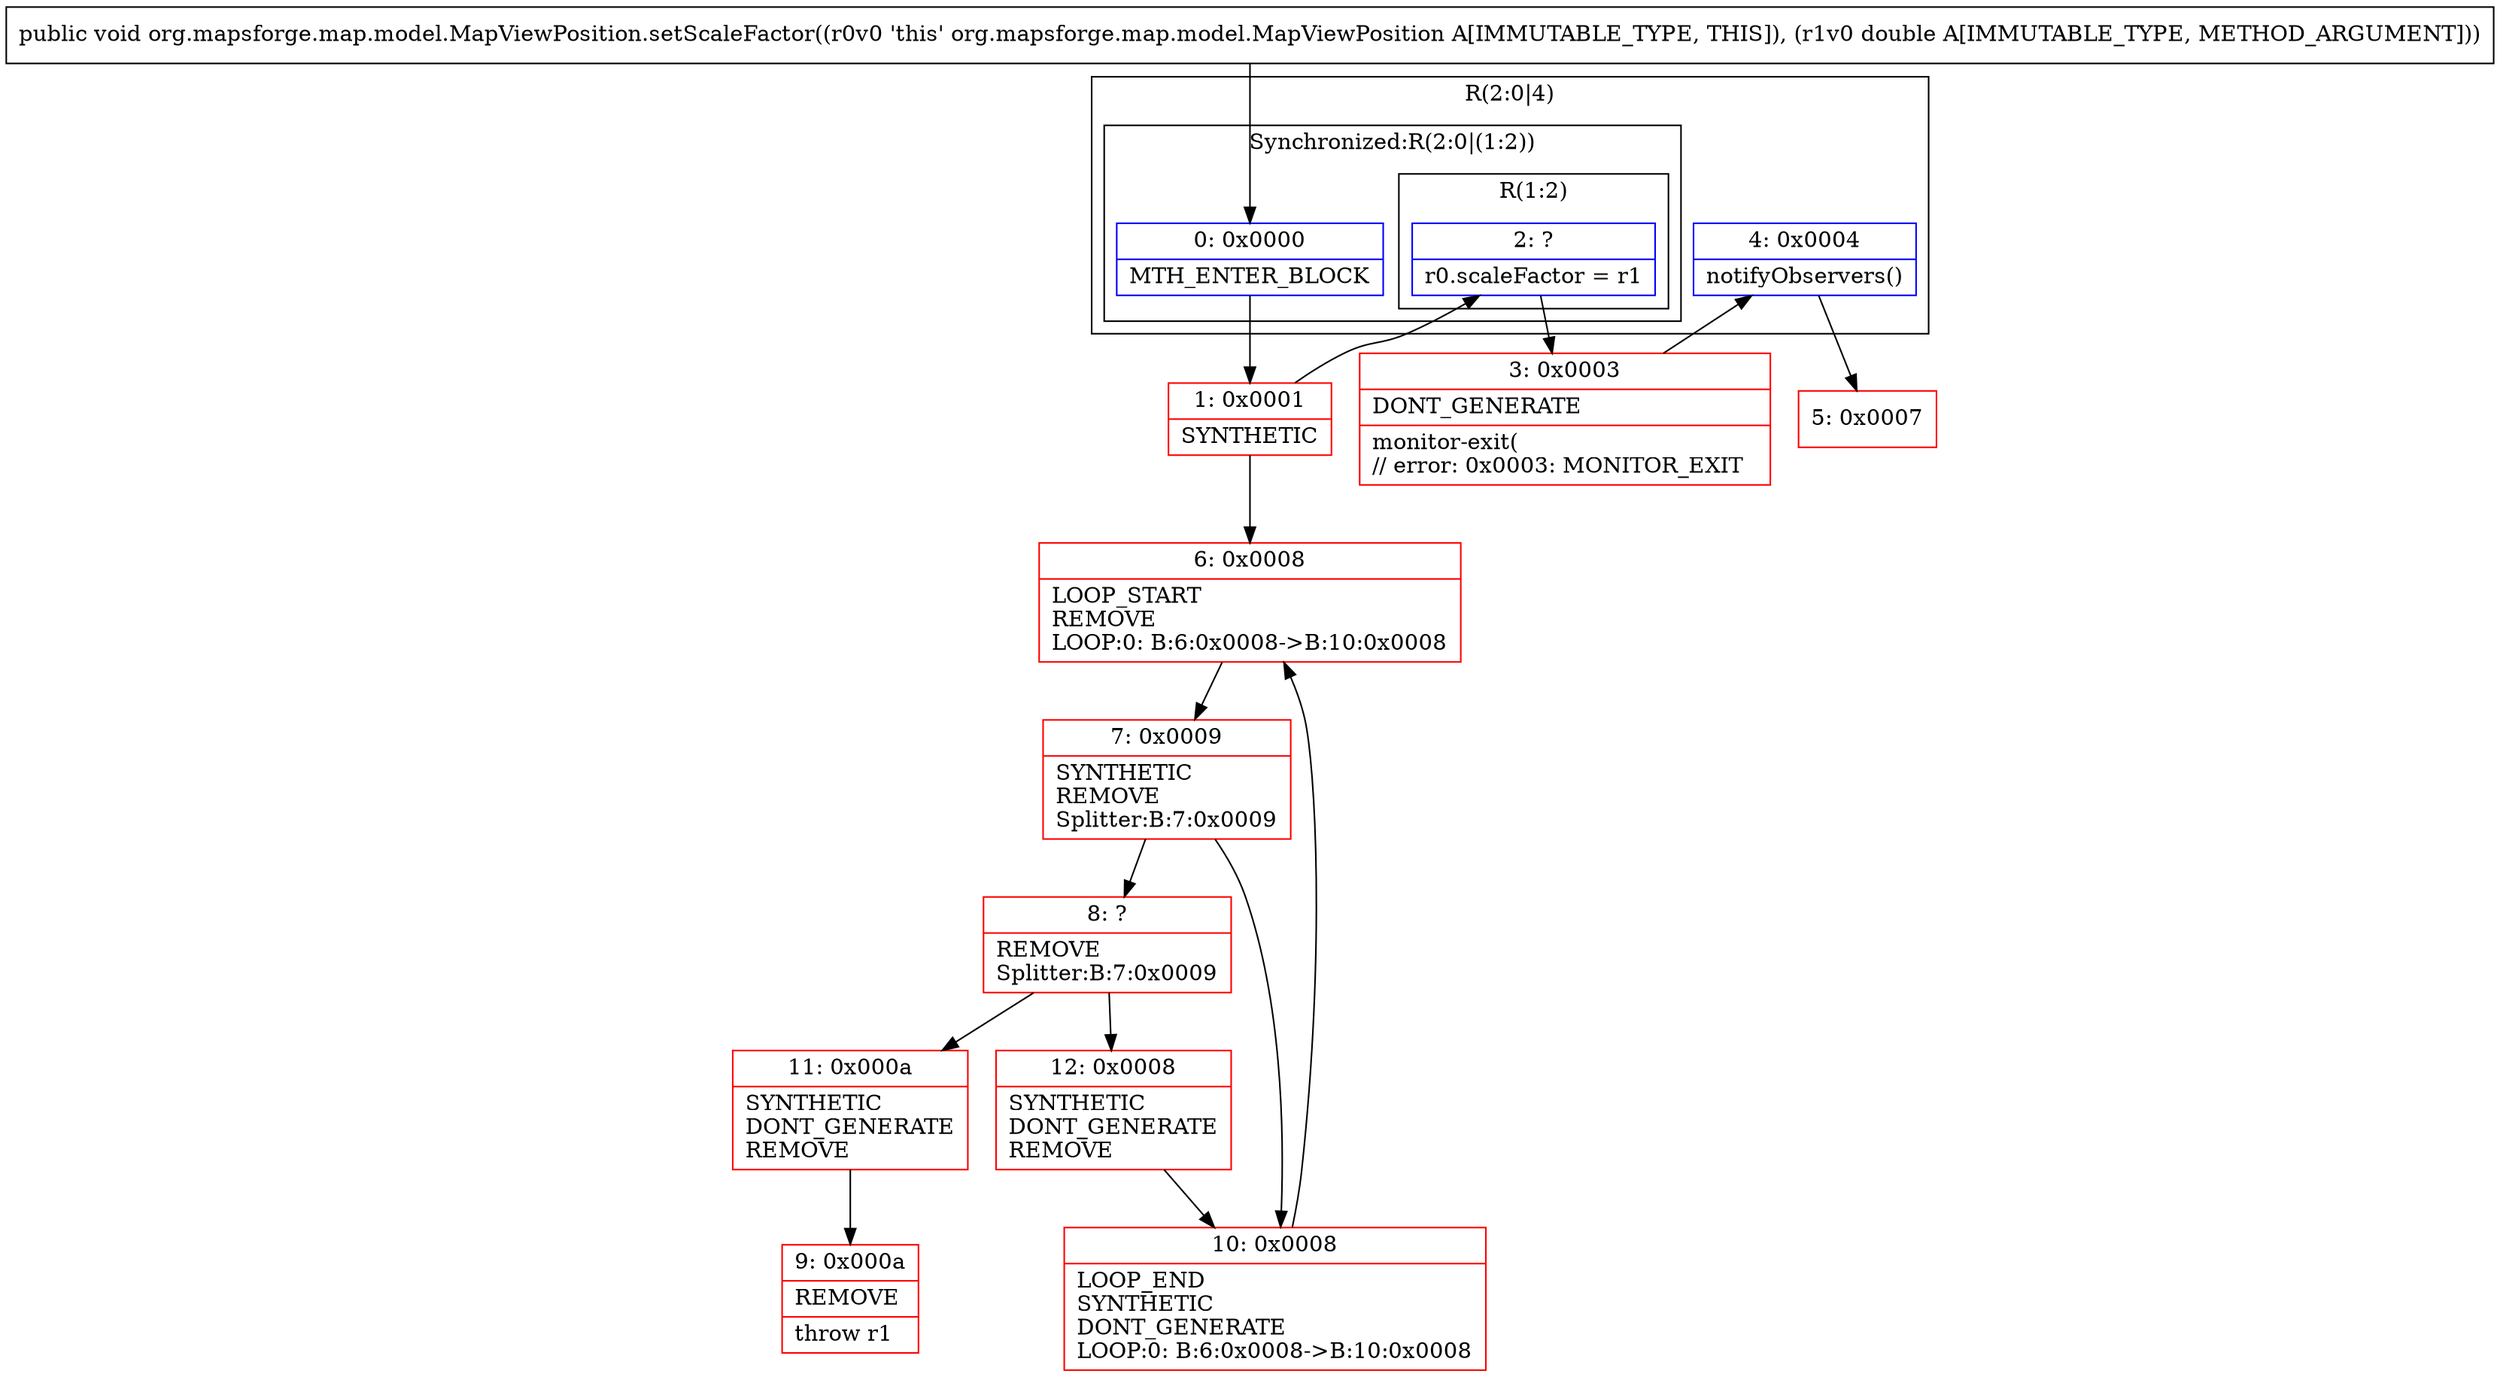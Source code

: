 digraph "CFG fororg.mapsforge.map.model.MapViewPosition.setScaleFactor(D)V" {
subgraph cluster_Region_1168080904 {
label = "R(2:0|4)";
node [shape=record,color=blue];
subgraph cluster_SynchronizedRegion_1194594650 {
label = "Synchronized:R(2:0|(1:2))";
node [shape=record,color=blue];
Node_0 [shape=record,label="{0\:\ 0x0000|MTH_ENTER_BLOCK\l}"];
subgraph cluster_Region_2055786560 {
label = "R(1:2)";
node [shape=record,color=blue];
Node_2 [shape=record,label="{2\:\ ?|r0.scaleFactor = r1\l}"];
}
}
Node_4 [shape=record,label="{4\:\ 0x0004|notifyObservers()\l}"];
}
Node_1 [shape=record,color=red,label="{1\:\ 0x0001|SYNTHETIC\l}"];
Node_3 [shape=record,color=red,label="{3\:\ 0x0003|DONT_GENERATE\l|monitor\-exit(\l\/\/ error: 0x0003: MONITOR_EXIT  \l}"];
Node_5 [shape=record,color=red,label="{5\:\ 0x0007}"];
Node_6 [shape=record,color=red,label="{6\:\ 0x0008|LOOP_START\lREMOVE\lLOOP:0: B:6:0x0008\-\>B:10:0x0008\l}"];
Node_7 [shape=record,color=red,label="{7\:\ 0x0009|SYNTHETIC\lREMOVE\lSplitter:B:7:0x0009\l}"];
Node_8 [shape=record,color=red,label="{8\:\ ?|REMOVE\lSplitter:B:7:0x0009\l}"];
Node_9 [shape=record,color=red,label="{9\:\ 0x000a|REMOVE\l|throw r1\l}"];
Node_10 [shape=record,color=red,label="{10\:\ 0x0008|LOOP_END\lSYNTHETIC\lDONT_GENERATE\lLOOP:0: B:6:0x0008\-\>B:10:0x0008\l}"];
Node_11 [shape=record,color=red,label="{11\:\ 0x000a|SYNTHETIC\lDONT_GENERATE\lREMOVE\l}"];
Node_12 [shape=record,color=red,label="{12\:\ 0x0008|SYNTHETIC\lDONT_GENERATE\lREMOVE\l}"];
MethodNode[shape=record,label="{public void org.mapsforge.map.model.MapViewPosition.setScaleFactor((r0v0 'this' org.mapsforge.map.model.MapViewPosition A[IMMUTABLE_TYPE, THIS]), (r1v0 double A[IMMUTABLE_TYPE, METHOD_ARGUMENT])) }"];
MethodNode -> Node_0;
Node_0 -> Node_1;
Node_2 -> Node_3;
Node_4 -> Node_5;
Node_1 -> Node_2;
Node_1 -> Node_6;
Node_3 -> Node_4;
Node_6 -> Node_7;
Node_7 -> Node_8;
Node_7 -> Node_10;
Node_8 -> Node_11;
Node_8 -> Node_12;
Node_10 -> Node_6;
Node_11 -> Node_9;
Node_12 -> Node_10;
}

